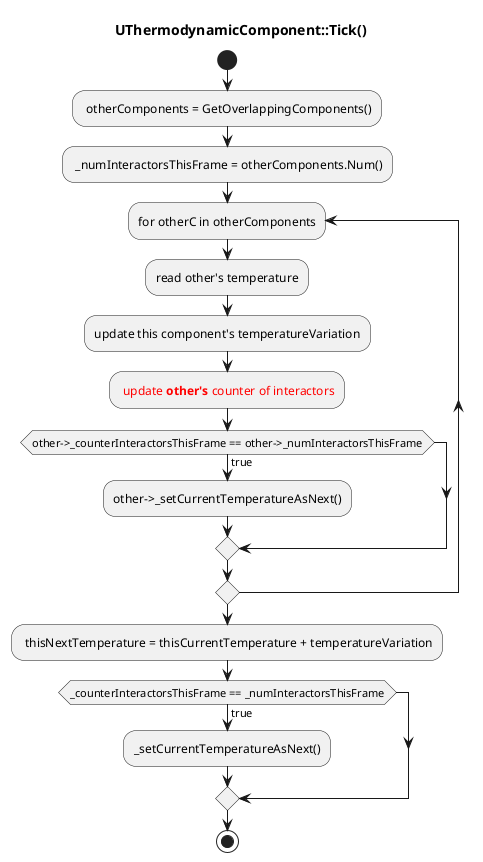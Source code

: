 @startuml
title UThermodynamicComponent::Tick()

start
: otherComponents = GetOverlappingComponents();
: _numInteractorsThisFrame = otherComponents.Num();

repeat :for otherC in otherComponents;
  :read other's temperature;
  :update this component's temperatureVariation;
  :<color:red> update <b>other's</b> counter of interactors</color>;
  if (other->_counterInteractorsThisFrame == other->_numInteractorsThisFrame) then (true)
    :other->_setCurrentTemperatureAsNext();
  endif
repeat while

: thisNextTemperature = thisCurrentTemperature + temperatureVariation;


if (_counterInteractorsThisFrame == _numInteractorsThisFrame) then (true)
    :_setCurrentTemperatureAsNext();
endif

stop

@enduml